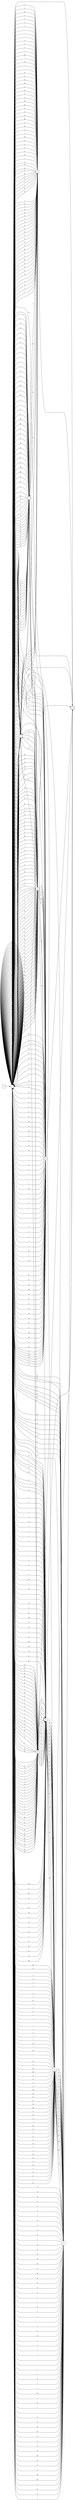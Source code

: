 digraph GeneradostringLit {
rankdir=LR;
0 [ shape=square]
1 [ shape=circle]
2 [ shape=doublecircle]
3 [ shape=circle]
4 [ shape=circle]
5 [ shape=circle]
6 [ shape=circle]
7 [ shape=circle]
8 [ shape=circle]
9 [ shape=circle]
10 [ shape=circle]
11 [ shape=circle]
0->1[label=" \" "]
1->2[label=" \" "]
1->1[label="7 "]
1->1[label="6 "]
1->1[label="5 "]
1->1[label="4 "]
1->1[label="3 "]
1->1[label="2 "]
1->1[label="1 "]
1->1[label="0 "]
1->1[label="f "]
1->1[label="e "]
1->1[label="d "]
1->1[label="c "]
1->1[label="b "]
1->1[label="a "]
1->1[label="F "]
1->1[label="E "]
1->1[label="D "]
1->1[label="C "]
1->1[label="B "]
1->1[label="A "]
1->1[label="9 "]
1->1[label="8 "]
1->1[label="u "]
1->3[label="\ "]
1->1[label="' "]
1->1[label="r "]
1->1[label="n "]
1->1[label="t "]
1->1[label="+ "]
1->1[label="- "]
1->1[label="} "]
1->1[label="] "]
1->1[label="$ "]
1->1[label=") "]
1->1[label="{ "]
1->1[label="[ "]
1->1[label="( "]
1->1[label=", "]
1->1[label=". "]
1->1[label=": "]
1->1[label="< "]
1->1[label="> "]
1->1[label="? "]
1->1[label="= "]
1->1[label="& "]
1->1[label="^ "]
1->1[label="% "]
1->1[label="! "]
1->1[label="  "]
1->1[label="Z "]
1->1[label="Y "]
1->1[label="X "]
1->1[label="W "]
1->1[label="V "]
1->1[label="U "]
1->1[label="T "]
1->1[label="S "]
1->1[label="R "]
1->1[label="Q "]
1->1[label="P "]
1->1[label="O "]
1->1[label="N "]
1->1[label="M "]
1->1[label="L "]
1->1[label="K "]
1->1[label="J "]
1->1[label="I "]
1->1[label="H "]
1->1[label="G "]
1->1[label="z "]
1->1[label="y "]
1->1[label="x "]
1->1[label="w "]
1->1[label="v "]
1->1[label="s "]
1->1[label="q "]
1->1[label="p "]
1->1[label="o "]
1->1[label="m "]
1->1[label="l "]
1->1[label="k "]
1->1[label="j "]
1->1[label="i "]
1->1[label="h "]
1->1[label="g "]
3->2[label=" \" "]
3->4[label="7 "]
3->4[label="6 "]
3->4[label="5 "]
3->4[label="4 "]
3->5[label="3 "]
3->5[label="2 "]
3->5[label="1 "]
3->5[label="0 "]
3->1[label="f "]
3->1[label="e "]
3->1[label="d "]
3->1[label="c "]
3->1[label="b "]
3->1[label="a "]
3->1[label="F "]
3->1[label="E "]
3->1[label="D "]
3->1[label="C "]
3->1[label="B "]
3->1[label="A "]
3->1[label="9 "]
3->1[label="8 "]
3->6[label="u "]
3->7[label="\ "]
3->1[label="' "]
3->1[label="r "]
3->1[label="n "]
3->1[label="t "]
3->1[label="+ "]
3->1[label="- "]
3->1[label="} "]
3->1[label="] "]
3->1[label="$ "]
3->1[label=") "]
3->1[label="{ "]
3->1[label="[ "]
3->1[label="( "]
3->1[label=", "]
3->1[label=". "]
3->1[label=": "]
3->1[label="< "]
3->1[label="> "]
3->1[label="? "]
3->1[label="= "]
3->1[label="& "]
3->1[label="^ "]
3->1[label="% "]
3->1[label="! "]
3->1[label="  "]
3->1[label="Z "]
3->1[label="Y "]
3->1[label="X "]
3->1[label="W "]
3->1[label="V "]
3->1[label="U "]
3->1[label="T "]
3->1[label="S "]
3->1[label="R "]
3->1[label="Q "]
3->1[label="P "]
3->1[label="O "]
3->1[label="N "]
3->1[label="M "]
3->1[label="L "]
3->1[label="K "]
3->1[label="J "]
3->1[label="I "]
3->1[label="H "]
3->1[label="G "]
3->1[label="z "]
3->1[label="y "]
3->1[label="x "]
3->1[label="w "]
3->1[label="v "]
3->1[label="s "]
3->1[label="q "]
3->1[label="p "]
3->1[label="o "]
3->1[label="m "]
3->1[label="l "]
3->1[label="k "]
3->1[label="j "]
3->1[label="i "]
3->1[label="h "]
3->1[label="g "]
4->2[label=" \" "]
4->1[label="7 "]
4->1[label="6 "]
4->1[label="5 "]
4->1[label="4 "]
4->1[label="3 "]
4->1[label="2 "]
4->1[label="1 "]
4->1[label="0 "]
4->1[label="f "]
4->1[label="e "]
4->1[label="d "]
4->1[label="c "]
4->1[label="b "]
4->1[label="a "]
4->1[label="F "]
4->1[label="E "]
4->1[label="D "]
4->1[label="C "]
4->1[label="B "]
4->1[label="A "]
4->1[label="9 "]
4->1[label="8 "]
4->1[label="u "]
4->3[label="\ "]
4->1[label="' "]
4->1[label="r "]
4->1[label="n "]
4->1[label="t "]
4->1[label="+ "]
4->1[label="- "]
4->1[label="} "]
4->1[label="] "]
4->1[label="$ "]
4->1[label=") "]
4->1[label="{ "]
4->1[label="[ "]
4->1[label="( "]
4->1[label=", "]
4->1[label=". "]
4->1[label=": "]
4->1[label="< "]
4->1[label="> "]
4->1[label="? "]
4->1[label="= "]
4->1[label="& "]
4->1[label="^ "]
4->1[label="% "]
4->1[label="! "]
4->1[label="  "]
4->1[label="Z "]
4->1[label="Y "]
4->1[label="X "]
4->1[label="W "]
4->1[label="V "]
4->1[label="U "]
4->1[label="T "]
4->1[label="S "]
4->1[label="R "]
4->1[label="Q "]
4->1[label="P "]
4->1[label="O "]
4->1[label="N "]
4->1[label="M "]
4->1[label="L "]
4->1[label="K "]
4->1[label="J "]
4->1[label="I "]
4->1[label="H "]
4->1[label="G "]
4->1[label="z "]
4->1[label="y "]
4->1[label="x "]
4->1[label="w "]
4->1[label="v "]
4->1[label="s "]
4->1[label="q "]
4->1[label="p "]
4->1[label="o "]
4->1[label="m "]
4->1[label="l "]
4->1[label="k "]
4->1[label="j "]
4->1[label="i "]
4->1[label="h "]
4->1[label="g "]
5->2[label=" \" "]
5->8[label="7 "]
5->8[label="6 "]
5->8[label="5 "]
5->8[label="4 "]
5->8[label="3 "]
5->8[label="2 "]
5->8[label="1 "]
5->8[label="0 "]
5->1[label="f "]
5->1[label="e "]
5->1[label="d "]
5->1[label="c "]
5->1[label="b "]
5->1[label="a "]
5->1[label="F "]
5->1[label="E "]
5->1[label="D "]
5->1[label="C "]
5->1[label="B "]
5->1[label="A "]
5->1[label="9 "]
5->1[label="8 "]
5->1[label="u "]
5->3[label="\ "]
5->1[label="' "]
5->1[label="r "]
5->1[label="n "]
5->1[label="t "]
5->1[label="+ "]
5->1[label="- "]
5->1[label="} "]
5->1[label="] "]
5->1[label="$ "]
5->1[label=") "]
5->1[label="{ "]
5->1[label="[ "]
5->1[label="( "]
5->1[label=", "]
5->1[label=". "]
5->1[label=": "]
5->1[label="< "]
5->1[label="> "]
5->1[label="? "]
5->1[label="= "]
5->1[label="& "]
5->1[label="^ "]
5->1[label="% "]
5->1[label="! "]
5->1[label="  "]
5->1[label="Z "]
5->1[label="Y "]
5->1[label="X "]
5->1[label="W "]
5->1[label="V "]
5->1[label="U "]
5->1[label="T "]
5->1[label="S "]
5->1[label="R "]
5->1[label="Q "]
5->1[label="P "]
5->1[label="O "]
5->1[label="N "]
5->1[label="M "]
5->1[label="L "]
5->1[label="K "]
5->1[label="J "]
5->1[label="I "]
5->1[label="H "]
5->1[label="G "]
5->1[label="z "]
5->1[label="y "]
5->1[label="x "]
5->1[label="w "]
5->1[label="v "]
5->1[label="s "]
5->1[label="q "]
5->1[label="p "]
5->1[label="o "]
5->1[label="m "]
5->1[label="l "]
5->1[label="k "]
5->1[label="j "]
5->1[label="i "]
5->1[label="h "]
5->1[label="g "]
6->2[label=" \" "]
6->9[label="7 "]
6->9[label="6 "]
6->9[label="5 "]
6->9[label="4 "]
6->9[label="3 "]
6->9[label="2 "]
6->9[label="1 "]
6->9[label="0 "]
6->9[label="f "]
6->9[label="e "]
6->9[label="d "]
6->9[label="c "]
6->9[label="b "]
6->9[label="a "]
6->9[label="F "]
6->9[label="E "]
6->9[label="D "]
6->9[label="C "]
6->9[label="B "]
6->9[label="A "]
6->9[label="9 "]
6->9[label="8 "]
6->6[label="u "]
6->3[label="\ "]
6->1[label="' "]
6->1[label="r "]
6->1[label="n "]
6->1[label="t "]
6->1[label="+ "]
6->1[label="- "]
6->1[label="} "]
6->1[label="] "]
6->1[label="$ "]
6->1[label=") "]
6->1[label="{ "]
6->1[label="[ "]
6->1[label="( "]
6->1[label=", "]
6->1[label=". "]
6->1[label=": "]
6->1[label="< "]
6->1[label="> "]
6->1[label="? "]
6->1[label="= "]
6->1[label="& "]
6->1[label="^ "]
6->1[label="% "]
6->1[label="! "]
6->1[label="  "]
6->1[label="Z "]
6->1[label="Y "]
6->1[label="X "]
6->1[label="W "]
6->1[label="V "]
6->1[label="U "]
6->1[label="T "]
6->1[label="S "]
6->1[label="R "]
6->1[label="Q "]
6->1[label="P "]
6->1[label="O "]
6->1[label="N "]
6->1[label="M "]
6->1[label="L "]
6->1[label="K "]
6->1[label="J "]
6->1[label="I "]
6->1[label="H "]
6->1[label="G "]
6->1[label="z "]
6->1[label="y "]
6->1[label="x "]
6->1[label="w "]
6->1[label="v "]
6->1[label="s "]
6->1[label="q "]
6->1[label="p "]
6->1[label="o "]
6->1[label="m "]
6->1[label="l "]
6->1[label="k "]
6->1[label="j "]
6->1[label="i "]
6->1[label="h "]
6->1[label="g "]
7->2[label=" \" "]
7->4[label="7 "]
7->4[label="6 "]
7->4[label="5 "]
7->4[label="4 "]
7->5[label="3 "]
7->5[label="2 "]
7->5[label="1 "]
7->5[label="0 "]
7->1[label="f "]
7->1[label="e "]
7->1[label="d "]
7->1[label="c "]
7->1[label="b "]
7->1[label="a "]
7->1[label="F "]
7->1[label="E "]
7->1[label="D "]
7->1[label="C "]
7->1[label="B "]
7->1[label="A "]
7->1[label="9 "]
7->1[label="8 "]
7->6[label="u "]
7->7[label="\ "]
7->1[label="' "]
7->1[label="r "]
7->1[label="n "]
7->1[label="t "]
7->1[label="+ "]
7->1[label="- "]
7->1[label="} "]
7->1[label="] "]
7->1[label="$ "]
7->1[label=") "]
7->1[label="{ "]
7->1[label="[ "]
7->1[label="( "]
7->1[label=", "]
7->1[label=". "]
7->1[label=": "]
7->1[label="< "]
7->1[label="> "]
7->1[label="? "]
7->1[label="= "]
7->1[label="& "]
7->1[label="^ "]
7->1[label="% "]
7->1[label="! "]
7->1[label="  "]
7->1[label="Z "]
7->1[label="Y "]
7->1[label="X "]
7->1[label="W "]
7->1[label="V "]
7->1[label="U "]
7->1[label="T "]
7->1[label="S "]
7->1[label="R "]
7->1[label="Q "]
7->1[label="P "]
7->1[label="O "]
7->1[label="N "]
7->1[label="M "]
7->1[label="L "]
7->1[label="K "]
7->1[label="J "]
7->1[label="I "]
7->1[label="H "]
7->1[label="G "]
7->1[label="z "]
7->1[label="y "]
7->1[label="x "]
7->1[label="w "]
7->1[label="v "]
7->1[label="s "]
7->1[label="q "]
7->1[label="p "]
7->1[label="o "]
7->1[label="m "]
7->1[label="l "]
7->1[label="k "]
7->1[label="j "]
7->1[label="i "]
7->1[label="h "]
7->1[label="g "]
8->2[label=" \" "]
8->1[label="7 "]
8->1[label="6 "]
8->1[label="5 "]
8->1[label="4 "]
8->1[label="3 "]
8->1[label="2 "]
8->1[label="1 "]
8->1[label="0 "]
8->1[label="f "]
8->1[label="e "]
8->1[label="d "]
8->1[label="c "]
8->1[label="b "]
8->1[label="a "]
8->1[label="F "]
8->1[label="E "]
8->1[label="D "]
8->1[label="C "]
8->1[label="B "]
8->1[label="A "]
8->1[label="9 "]
8->1[label="8 "]
8->1[label="u "]
8->3[label="\ "]
8->1[label="' "]
8->1[label="r "]
8->1[label="n "]
8->1[label="t "]
8->1[label="+ "]
8->1[label="- "]
8->1[label="} "]
8->1[label="] "]
8->1[label="$ "]
8->1[label=") "]
8->1[label="{ "]
8->1[label="[ "]
8->1[label="( "]
8->1[label=", "]
8->1[label=". "]
8->1[label=": "]
8->1[label="< "]
8->1[label="> "]
8->1[label="? "]
8->1[label="= "]
8->1[label="& "]
8->1[label="^ "]
8->1[label="% "]
8->1[label="! "]
8->1[label="  "]
8->1[label="Z "]
8->1[label="Y "]
8->1[label="X "]
8->1[label="W "]
8->1[label="V "]
8->1[label="U "]
8->1[label="T "]
8->1[label="S "]
8->1[label="R "]
8->1[label="Q "]
8->1[label="P "]
8->1[label="O "]
8->1[label="N "]
8->1[label="M "]
8->1[label="L "]
8->1[label="K "]
8->1[label="J "]
8->1[label="I "]
8->1[label="H "]
8->1[label="G "]
8->1[label="z "]
8->1[label="y "]
8->1[label="x "]
8->1[label="w "]
8->1[label="v "]
8->1[label="s "]
8->1[label="q "]
8->1[label="p "]
8->1[label="o "]
8->1[label="m "]
8->1[label="l "]
8->1[label="k "]
8->1[label="j "]
8->1[label="i "]
8->1[label="h "]
8->1[label="g "]
9->2[label=" \" "]
9->10[label="7 "]
9->10[label="6 "]
9->10[label="5 "]
9->10[label="4 "]
9->10[label="3 "]
9->10[label="2 "]
9->10[label="1 "]
9->10[label="0 "]
9->10[label="f "]
9->10[label="e "]
9->10[label="d "]
9->10[label="c "]
9->10[label="b "]
9->10[label="a "]
9->10[label="F "]
9->10[label="E "]
9->10[label="D "]
9->10[label="C "]
9->10[label="B "]
9->10[label="A "]
9->10[label="9 "]
9->10[label="8 "]
9->1[label="u "]
9->3[label="\ "]
9->1[label="' "]
9->1[label="r "]
9->1[label="n "]
9->1[label="t "]
9->1[label="+ "]
9->1[label="- "]
9->1[label="} "]
9->1[label="] "]
9->1[label="$ "]
9->1[label=") "]
9->1[label="{ "]
9->1[label="[ "]
9->1[label="( "]
9->1[label=", "]
9->1[label=". "]
9->1[label=": "]
9->1[label="< "]
9->1[label="> "]
9->1[label="? "]
9->1[label="= "]
9->1[label="& "]
9->1[label="^ "]
9->1[label="% "]
9->1[label="! "]
9->1[label="  "]
9->1[label="Z "]
9->1[label="Y "]
9->1[label="X "]
9->1[label="W "]
9->1[label="V "]
9->1[label="U "]
9->1[label="T "]
9->1[label="S "]
9->1[label="R "]
9->1[label="Q "]
9->1[label="P "]
9->1[label="O "]
9->1[label="N "]
9->1[label="M "]
9->1[label="L "]
9->1[label="K "]
9->1[label="J "]
9->1[label="I "]
9->1[label="H "]
9->1[label="G "]
9->1[label="z "]
9->1[label="y "]
9->1[label="x "]
9->1[label="w "]
9->1[label="v "]
9->1[label="s "]
9->1[label="q "]
9->1[label="p "]
9->1[label="o "]
9->1[label="m "]
9->1[label="l "]
9->1[label="k "]
9->1[label="j "]
9->1[label="i "]
9->1[label="h "]
9->1[label="g "]
10->2[label=" \" "]
10->11[label="7 "]
10->11[label="6 "]
10->11[label="5 "]
10->11[label="4 "]
10->11[label="3 "]
10->11[label="2 "]
10->11[label="1 "]
10->11[label="0 "]
10->11[label="f "]
10->11[label="e "]
10->11[label="d "]
10->11[label="c "]
10->11[label="b "]
10->11[label="a "]
10->11[label="F "]
10->11[label="E "]
10->11[label="D "]
10->11[label="C "]
10->11[label="B "]
10->11[label="A "]
10->11[label="9 "]
10->11[label="8 "]
10->1[label="u "]
10->3[label="\ "]
10->1[label="' "]
10->1[label="r "]
10->1[label="n "]
10->1[label="t "]
10->1[label="+ "]
10->1[label="- "]
10->1[label="} "]
10->1[label="] "]
10->1[label="$ "]
10->1[label=") "]
10->1[label="{ "]
10->1[label="[ "]
10->1[label="( "]
10->1[label=", "]
10->1[label=". "]
10->1[label=": "]
10->1[label="< "]
10->1[label="> "]
10->1[label="? "]
10->1[label="= "]
10->1[label="& "]
10->1[label="^ "]
10->1[label="% "]
10->1[label="! "]
10->1[label="  "]
10->1[label="Z "]
10->1[label="Y "]
10->1[label="X "]
10->1[label="W "]
10->1[label="V "]
10->1[label="U "]
10->1[label="T "]
10->1[label="S "]
10->1[label="R "]
10->1[label="Q "]
10->1[label="P "]
10->1[label="O "]
10->1[label="N "]
10->1[label="M "]
10->1[label="L "]
10->1[label="K "]
10->1[label="J "]
10->1[label="I "]
10->1[label="H "]
10->1[label="G "]
10->1[label="z "]
10->1[label="y "]
10->1[label="x "]
10->1[label="w "]
10->1[label="v "]
10->1[label="s "]
10->1[label="q "]
10->1[label="p "]
10->1[label="o "]
10->1[label="m "]
10->1[label="l "]
10->1[label="k "]
10->1[label="j "]
10->1[label="i "]
10->1[label="h "]
10->1[label="g "]
11->2[label=" \" "]
11->1[label="7 "]
11->1[label="6 "]
11->1[label="5 "]
11->1[label="4 "]
11->1[label="3 "]
11->1[label="2 "]
11->1[label="1 "]
11->1[label="0 "]
11->1[label="f "]
11->1[label="e "]
11->1[label="d "]
11->1[label="c "]
11->1[label="b "]
11->1[label="a "]
11->1[label="F "]
11->1[label="E "]
11->1[label="D "]
11->1[label="C "]
11->1[label="B "]
11->1[label="A "]
11->1[label="9 "]
11->1[label="8 "]
11->1[label="u "]
11->3[label="\ "]
11->1[label="' "]
11->1[label="r "]
11->1[label="n "]
11->1[label="t "]
11->1[label="+ "]
11->1[label="- "]
11->1[label="} "]
11->1[label="] "]
11->1[label="$ "]
11->1[label=") "]
11->1[label="{ "]
11->1[label="[ "]
11->1[label="( "]
11->1[label=", "]
11->1[label=". "]
11->1[label=": "]
11->1[label="< "]
11->1[label="> "]
11->1[label="? "]
11->1[label="= "]
11->1[label="& "]
11->1[label="^ "]
11->1[label="% "]
11->1[label="! "]
11->1[label="  "]
11->1[label="Z "]
11->1[label="Y "]
11->1[label="X "]
11->1[label="W "]
11->1[label="V "]
11->1[label="U "]
11->1[label="T "]
11->1[label="S "]
11->1[label="R "]
11->1[label="Q "]
11->1[label="P "]
11->1[label="O "]
11->1[label="N "]
11->1[label="M "]
11->1[label="L "]
11->1[label="K "]
11->1[label="J "]
11->1[label="I "]
11->1[label="H "]
11->1[label="G "]
11->1[label="z "]
11->1[label="y "]
11->1[label="x "]
11->1[label="w "]
11->1[label="v "]
11->1[label="s "]
11->1[label="q "]
11->1[label="p "]
11->1[label="o "]
11->1[label="m "]
11->1[label="l "]
11->1[label="k "]
11->1[label="j "]
11->1[label="i "]
11->1[label="h "]
11->1[label="g "]
}
